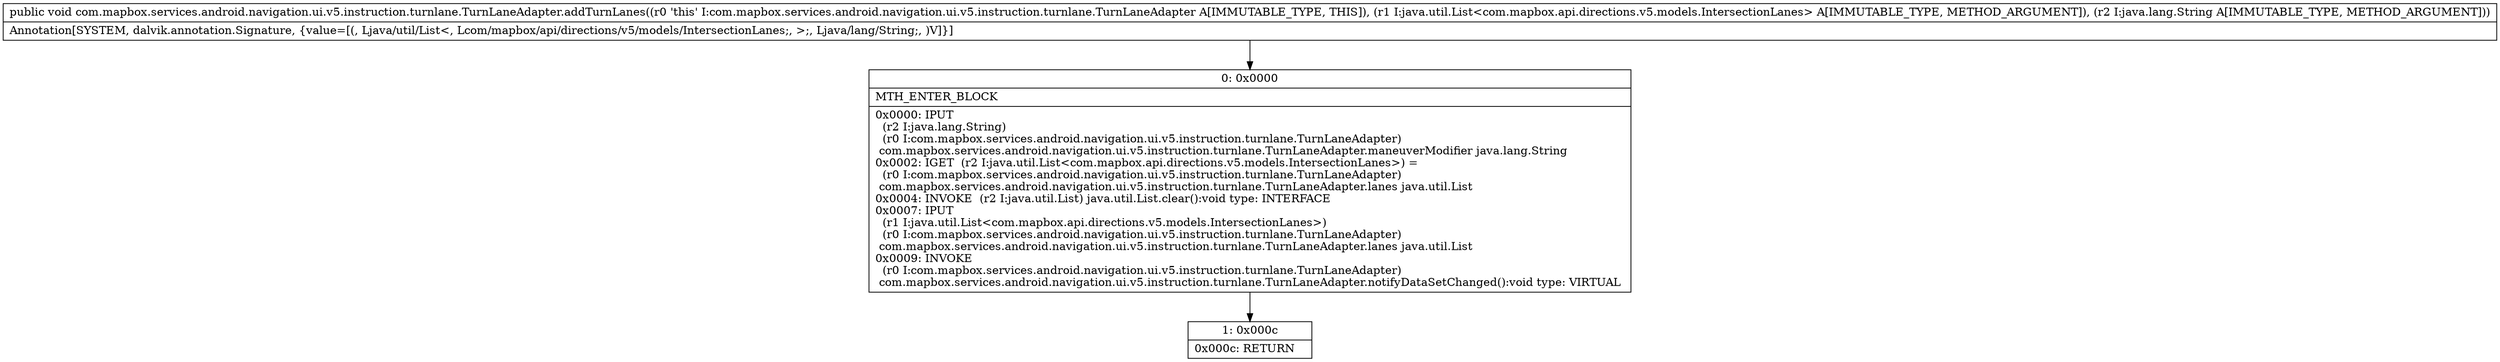 digraph "CFG forcom.mapbox.services.android.navigation.ui.v5.instruction.turnlane.TurnLaneAdapter.addTurnLanes(Ljava\/util\/List;Ljava\/lang\/String;)V" {
Node_0 [shape=record,label="{0\:\ 0x0000|MTH_ENTER_BLOCK\l|0x0000: IPUT  \l  (r2 I:java.lang.String)\l  (r0 I:com.mapbox.services.android.navigation.ui.v5.instruction.turnlane.TurnLaneAdapter)\l com.mapbox.services.android.navigation.ui.v5.instruction.turnlane.TurnLaneAdapter.maneuverModifier java.lang.String \l0x0002: IGET  (r2 I:java.util.List\<com.mapbox.api.directions.v5.models.IntersectionLanes\>) = \l  (r0 I:com.mapbox.services.android.navigation.ui.v5.instruction.turnlane.TurnLaneAdapter)\l com.mapbox.services.android.navigation.ui.v5.instruction.turnlane.TurnLaneAdapter.lanes java.util.List \l0x0004: INVOKE  (r2 I:java.util.List) java.util.List.clear():void type: INTERFACE \l0x0007: IPUT  \l  (r1 I:java.util.List\<com.mapbox.api.directions.v5.models.IntersectionLanes\>)\l  (r0 I:com.mapbox.services.android.navigation.ui.v5.instruction.turnlane.TurnLaneAdapter)\l com.mapbox.services.android.navigation.ui.v5.instruction.turnlane.TurnLaneAdapter.lanes java.util.List \l0x0009: INVOKE  \l  (r0 I:com.mapbox.services.android.navigation.ui.v5.instruction.turnlane.TurnLaneAdapter)\l com.mapbox.services.android.navigation.ui.v5.instruction.turnlane.TurnLaneAdapter.notifyDataSetChanged():void type: VIRTUAL \l}"];
Node_1 [shape=record,label="{1\:\ 0x000c|0x000c: RETURN   \l}"];
MethodNode[shape=record,label="{public void com.mapbox.services.android.navigation.ui.v5.instruction.turnlane.TurnLaneAdapter.addTurnLanes((r0 'this' I:com.mapbox.services.android.navigation.ui.v5.instruction.turnlane.TurnLaneAdapter A[IMMUTABLE_TYPE, THIS]), (r1 I:java.util.List\<com.mapbox.api.directions.v5.models.IntersectionLanes\> A[IMMUTABLE_TYPE, METHOD_ARGUMENT]), (r2 I:java.lang.String A[IMMUTABLE_TYPE, METHOD_ARGUMENT]))  | Annotation[SYSTEM, dalvik.annotation.Signature, \{value=[(, Ljava\/util\/List\<, Lcom\/mapbox\/api\/directions\/v5\/models\/IntersectionLanes;, \>;, Ljava\/lang\/String;, )V]\}]\l}"];
MethodNode -> Node_0;
Node_0 -> Node_1;
}

